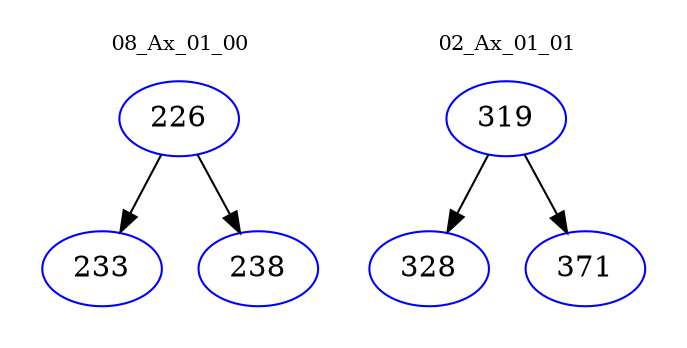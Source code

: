 digraph{
subgraph cluster_0 {
color = white
label = "08_Ax_01_00";
fontsize=10;
T0_226 [label="226", color="blue"]
T0_226 -> T0_233 [color="black"]
T0_233 [label="233", color="blue"]
T0_226 -> T0_238 [color="black"]
T0_238 [label="238", color="blue"]
}
subgraph cluster_1 {
color = white
label = "02_Ax_01_01";
fontsize=10;
T1_319 [label="319", color="blue"]
T1_319 -> T1_328 [color="black"]
T1_328 [label="328", color="blue"]
T1_319 -> T1_371 [color="black"]
T1_371 [label="371", color="blue"]
}
}
